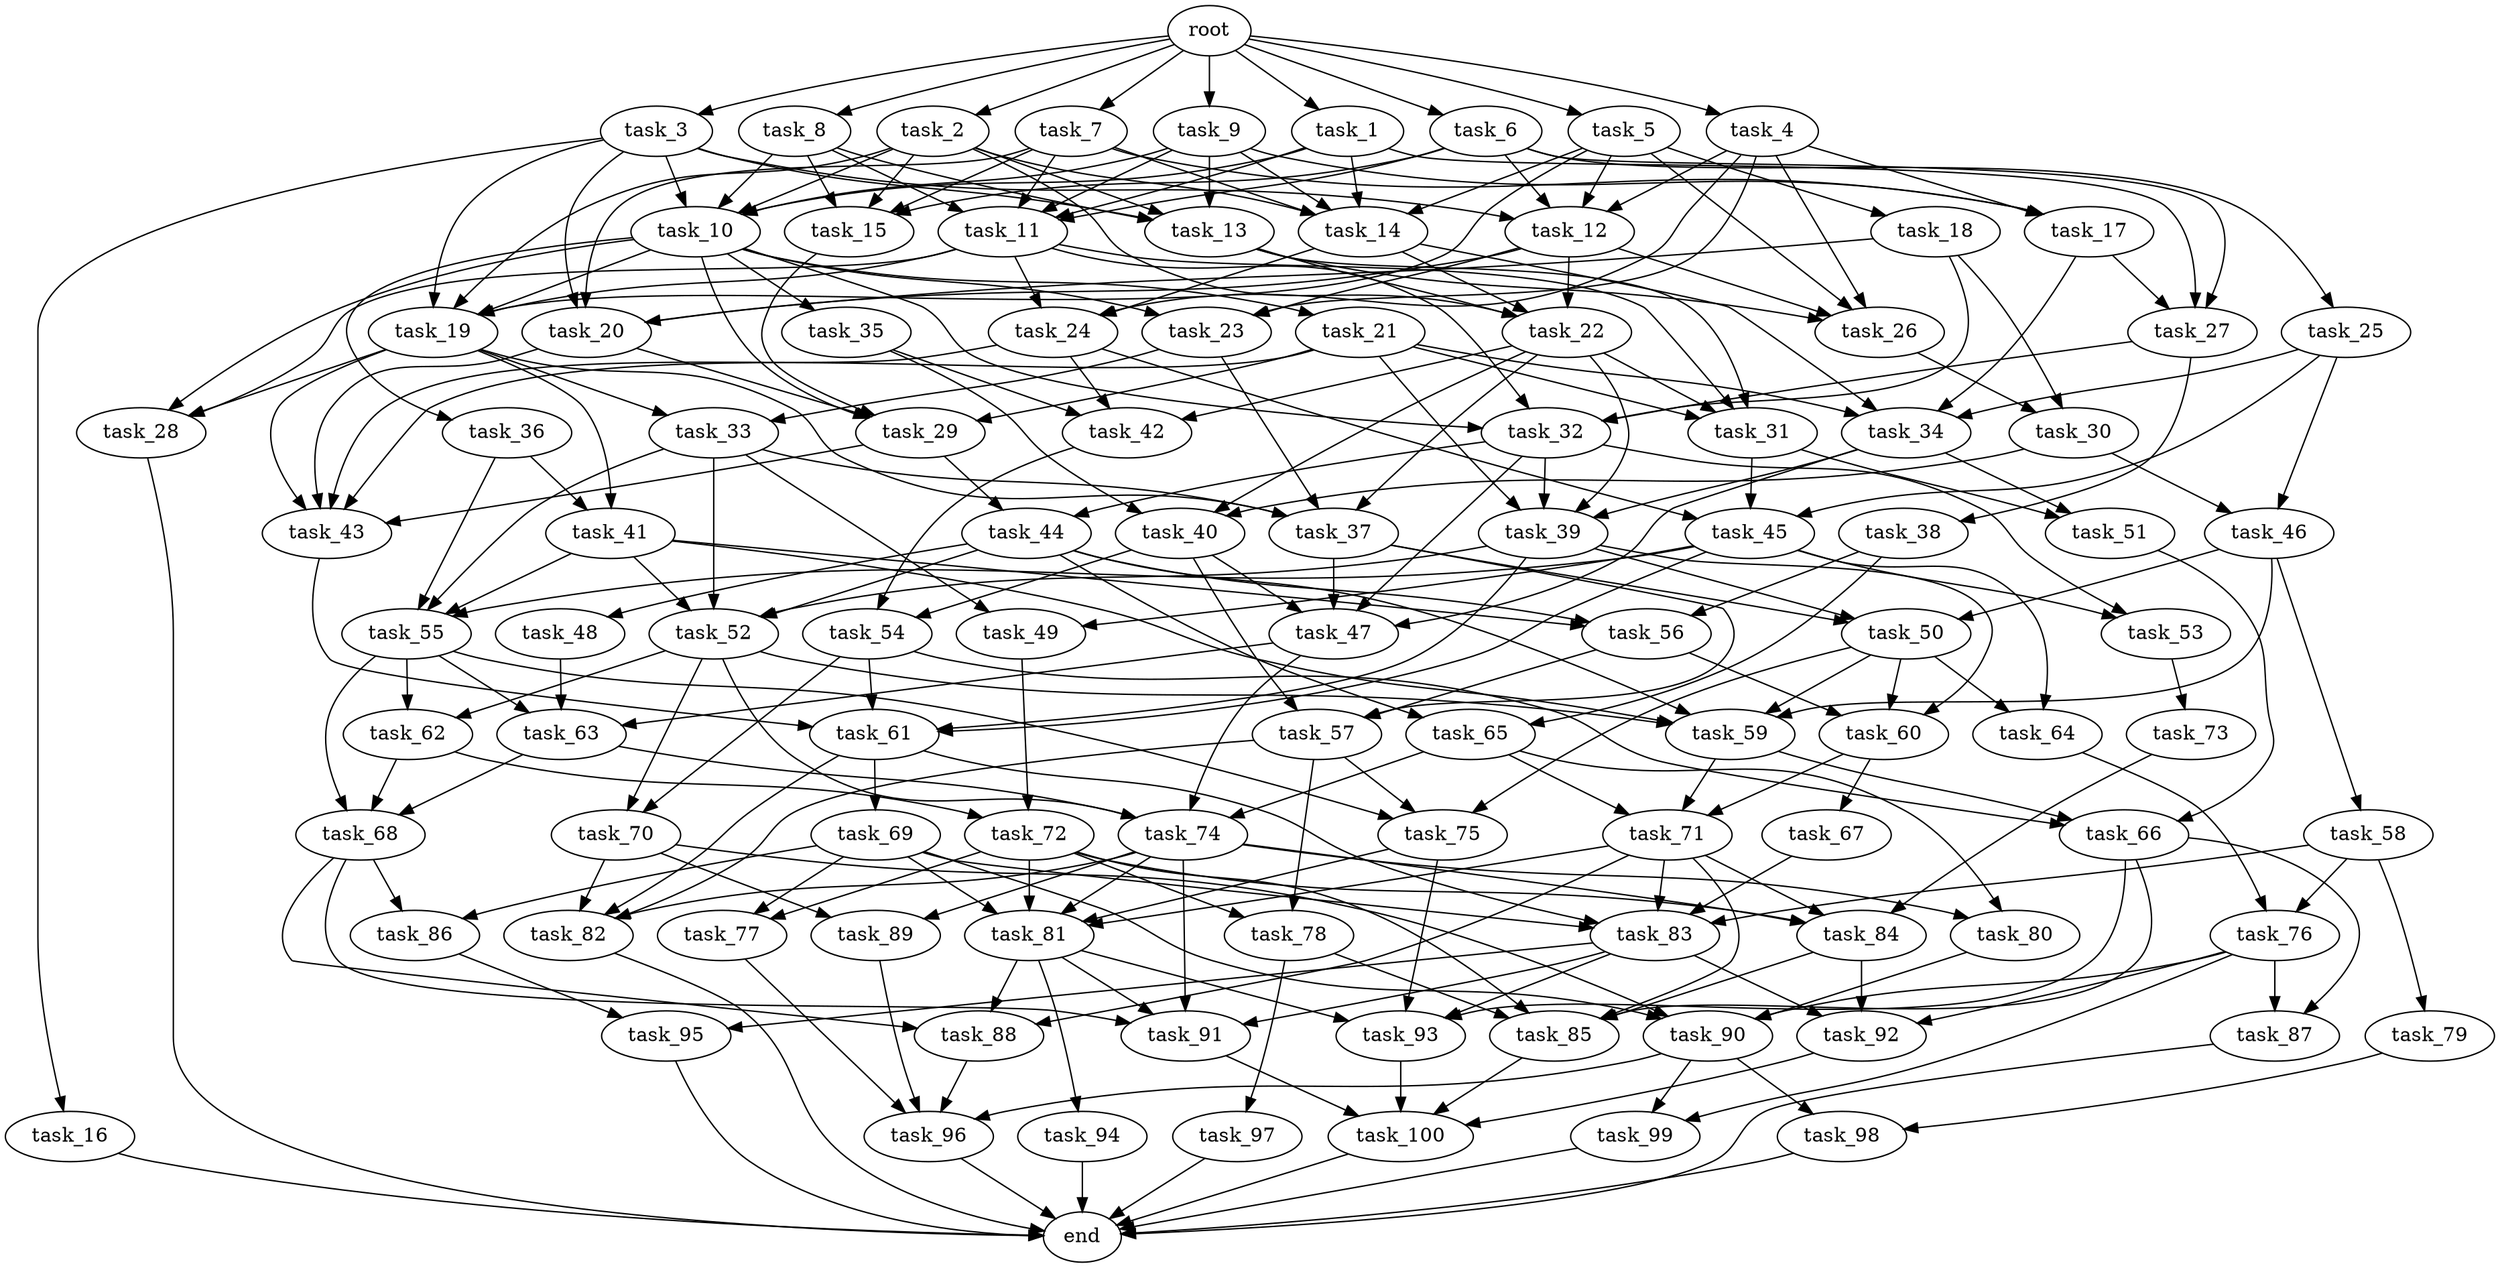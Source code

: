 digraph G {
  task_75 [size="8.725362e+11"];
  task_100 [size="6.519693e+11"];
  task_92 [size="1.465558e+11"];
  task_19 [size="6.494466e+11"];
  task_68 [size="4.832004e+11"];
  task_71 [size="3.415340e+11"];
  task_60 [size="2.581128e+11"];
  task_73 [size="6.313296e+11"];
  task_50 [size="5.617321e+11"];
  task_31 [size="7.571267e+11"];
  task_10 [size="3.663222e+11"];
  task_49 [size="6.275216e+11"];
  task_88 [size="7.488283e+11"];
  task_12 [size="4.726655e+11"];
  task_79 [size="8.850371e+10"];
  task_37 [size="4.811443e+11"];
  task_61 [size="6.771875e+11"];
  task_42 [size="4.768377e+11"];
  task_51 [size="1.043344e+11"];
  root [size="0.000000e+00"];
  task_56 [size="8.894172e+11"];
  task_95 [size="3.051597e+11"];
  task_22 [size="6.845225e+10"];
  task_32 [size="9.233925e+11"];
  task_25 [size="9.410596e+11"];
  task_99 [size="6.202351e+11"];
  task_96 [size="6.981816e+11"];
  task_36 [size="4.630978e+10"];
  task_16 [size="3.459955e+11"];
  task_33 [size="2.012162e+11"];
  task_27 [size="2.773168e+11"];
  task_89 [size="7.248550e+11"];
  end [size="0.000000e+00"];
  task_7 [size="8.119861e+11"];
  task_26 [size="1.972345e+11"];
  task_87 [size="2.253511e+10"];
  task_2 [size="3.141288e+11"];
  task_21 [size="8.092748e+11"];
  task_28 [size="2.076802e+11"];
  task_69 [size="4.110997e+09"];
  task_13 [size="3.225946e+11"];
  task_48 [size="7.258175e+11"];
  task_55 [size="2.754039e+11"];
  task_81 [size="3.828182e+11"];
  task_11 [size="5.967076e+11"];
  task_5 [size="8.715045e+11"];
  task_62 [size="2.735362e+11"];
  task_93 [size="2.097483e+11"];
  task_54 [size="2.213200e+11"];
  task_52 [size="5.284647e+11"];
  task_29 [size="7.659791e+11"];
  task_85 [size="9.772537e+10"];
  task_44 [size="6.908442e+11"];
  task_8 [size="2.138856e+11"];
  task_38 [size="7.972609e+11"];
  task_9 [size="5.023573e+11"];
  task_63 [size="6.765580e+11"];
  task_65 [size="9.138116e+11"];
  task_59 [size="2.619979e+11"];
  task_34 [size="7.417064e+11"];
  task_20 [size="8.342043e+11"];
  task_1 [size="5.632234e+11"];
  task_23 [size="3.409793e+11"];
  task_6 [size="8.752960e+11"];
  task_74 [size="9.621705e+11"];
  task_97 [size="8.850261e+11"];
  task_57 [size="7.784977e+11"];
  task_67 [size="3.437606e+11"];
  task_64 [size="3.247319e+11"];
  task_66 [size="8.876326e+11"];
  task_45 [size="2.146912e+11"];
  task_82 [size="9.547010e+11"];
  task_86 [size="5.081123e+11"];
  task_40 [size="4.429324e+11"];
  task_84 [size="7.344108e+11"];
  task_17 [size="7.259817e+11"];
  task_15 [size="8.081934e+11"];
  task_43 [size="6.678772e+11"];
  task_53 [size="7.597944e+11"];
  task_4 [size="5.215567e+10"];
  task_76 [size="3.040738e+11"];
  task_77 [size="7.345767e+11"];
  task_30 [size="2.895535e+11"];
  task_72 [size="5.321734e+11"];
  task_94 [size="8.407989e+11"];
  task_80 [size="1.658030e+11"];
  task_46 [size="9.650587e+11"];
  task_90 [size="6.103012e+11"];
  task_39 [size="2.853630e+11"];
  task_14 [size="8.655459e+10"];
  task_18 [size="4.625908e+10"];
  task_3 [size="2.718640e+11"];
  task_24 [size="1.014073e+11"];
  task_98 [size="7.203273e+11"];
  task_35 [size="3.309441e+11"];
  task_58 [size="8.031747e+11"];
  task_78 [size="2.137769e+11"];
  task_47 [size="4.793843e+11"];
  task_83 [size="5.229590e+11"];
  task_70 [size="9.177418e+11"];
  task_91 [size="6.820535e+11"];
  task_41 [size="3.569417e+11"];

  task_75 -> task_81 [size="7.656365e+07"];
  task_75 -> task_93 [size="5.243707e+07"];
  task_100 -> end [size="1.000000e-12"];
  task_92 -> task_100 [size="1.629923e+08"];
  task_19 -> task_37 [size="1.202861e+08"];
  task_19 -> task_41 [size="1.784709e+08"];
  task_19 -> task_28 [size="6.922673e+07"];
  task_19 -> task_43 [size="1.335754e+08"];
  task_19 -> task_33 [size="1.006081e+08"];
  task_68 -> task_91 [size="1.705134e+08"];
  task_68 -> task_88 [size="2.496094e+08"];
  task_68 -> task_86 [size="2.540562e+08"];
  task_71 -> task_88 [size="2.496094e+08"];
  task_71 -> task_81 [size="7.656365e+07"];
  task_71 -> task_83 [size="1.045918e+08"];
  task_71 -> task_85 [size="1.954507e+07"];
  task_71 -> task_84 [size="1.836027e+08"];
  task_60 -> task_71 [size="1.138447e+08"];
  task_60 -> task_67 [size="3.437606e+08"];
  task_73 -> task_84 [size="1.836027e+08"];
  task_50 -> task_75 [size="2.908454e+08"];
  task_50 -> task_60 [size="8.603761e+07"];
  task_50 -> task_59 [size="5.239958e+07"];
  task_50 -> task_64 [size="1.623660e+08"];
  task_31 -> task_45 [size="7.156372e+07"];
  task_31 -> task_51 [size="5.216718e+07"];
  task_10 -> task_36 [size="4.630978e+07"];
  task_10 -> task_19 [size="1.298893e+08"];
  task_10 -> task_23 [size="1.136598e+08"];
  task_10 -> task_21 [size="8.092748e+08"];
  task_10 -> task_28 [size="6.922673e+07"];
  task_10 -> task_35 [size="3.309441e+08"];
  task_10 -> task_29 [size="1.914948e+08"];
  task_10 -> task_32 [size="2.308481e+08"];
  task_49 -> task_72 [size="2.660867e+08"];
  task_88 -> task_96 [size="1.745454e+08"];
  task_12 -> task_22 [size="1.711306e+07"];
  task_12 -> task_20 [size="2.085511e+08"];
  task_12 -> task_26 [size="4.930862e+07"];
  task_12 -> task_23 [size="1.136598e+08"];
  task_79 -> task_98 [size="3.601637e+08"];
  task_37 -> task_50 [size="1.872440e+08"];
  task_37 -> task_47 [size="1.198461e+08"];
  task_37 -> task_57 [size="2.594992e+08"];
  task_61 -> task_69 [size="4.110997e+06"];
  task_61 -> task_82 [size="2.386753e+08"];
  task_61 -> task_83 [size="1.045918e+08"];
  task_42 -> task_54 [size="1.106600e+08"];
  task_51 -> task_66 [size="2.958775e+08"];
  root -> task_4 [size="1.000000e-12"];
  root -> task_7 [size="1.000000e-12"];
  root -> task_9 [size="1.000000e-12"];
  root -> task_1 [size="1.000000e-12"];
  root -> task_5 [size="1.000000e-12"];
  root -> task_2 [size="1.000000e-12"];
  root -> task_3 [size="1.000000e-12"];
  root -> task_6 [size="1.000000e-12"];
  root -> task_8 [size="1.000000e-12"];
  task_56 -> task_57 [size="2.594992e+08"];
  task_56 -> task_60 [size="8.603761e+07"];
  task_95 -> end [size="1.000000e-12"];
  task_22 -> task_31 [size="1.892817e+08"];
  task_22 -> task_37 [size="1.202861e+08"];
  task_22 -> task_39 [size="7.134075e+07"];
  task_22 -> task_40 [size="1.476441e+08"];
  task_22 -> task_42 [size="1.589459e+08"];
  task_32 -> task_39 [size="7.134075e+07"];
  task_32 -> task_53 [size="3.798972e+08"];
  task_32 -> task_47 [size="1.198461e+08"];
  task_32 -> task_44 [size="3.454221e+08"];
  task_25 -> task_34 [size="1.854266e+08"];
  task_25 -> task_45 [size="7.156372e+07"];
  task_25 -> task_46 [size="4.825294e+08"];
  task_99 -> end [size="1.000000e-12"];
  task_96 -> end [size="1.000000e-12"];
  task_36 -> task_41 [size="1.784709e+08"];
  task_36 -> task_55 [size="6.885098e+07"];
  task_16 -> end [size="1.000000e-12"];
  task_33 -> task_37 [size="1.202861e+08"];
  task_33 -> task_49 [size="3.137608e+08"];
  task_33 -> task_52 [size="1.321162e+08"];
  task_33 -> task_55 [size="6.885098e+07"];
  task_27 -> task_38 [size="7.972609e+08"];
  task_27 -> task_32 [size="2.308481e+08"];
  task_89 -> task_96 [size="1.745454e+08"];
  task_7 -> task_17 [size="2.419939e+08"];
  task_7 -> task_15 [size="2.020484e+08"];
  task_7 -> task_20 [size="2.085511e+08"];
  task_7 -> task_14 [size="1.731092e+07"];
  task_7 -> task_11 [size="1.193415e+08"];
  task_26 -> task_30 [size="1.447768e+08"];
  task_87 -> end [size="1.000000e-12"];
  task_2 -> task_13 [size="8.064865e+07"];
  task_2 -> task_14 [size="1.731092e+07"];
  task_2 -> task_19 [size="1.298893e+08"];
  task_2 -> task_10 [size="7.326444e+07"];
  task_2 -> task_22 [size="1.711306e+07"];
  task_2 -> task_15 [size="2.020484e+08"];
  task_21 -> task_31 [size="1.892817e+08"];
  task_21 -> task_34 [size="1.854266e+08"];
  task_21 -> task_43 [size="1.335754e+08"];
  task_21 -> task_39 [size="7.134075e+07"];
  task_21 -> task_29 [size="1.914948e+08"];
  task_28 -> end [size="1.000000e-12"];
  task_69 -> task_77 [size="3.672883e+08"];
  task_69 -> task_81 [size="7.656365e+07"];
  task_69 -> task_86 [size="2.540562e+08"];
  task_69 -> task_83 [size="1.045918e+08"];
  task_69 -> task_90 [size="1.525753e+08"];
  task_13 -> task_31 [size="1.892817e+08"];
  task_13 -> task_22 [size="1.711306e+07"];
  task_13 -> task_26 [size="4.930862e+07"];
  task_48 -> task_63 [size="2.255193e+08"];
  task_55 -> task_68 [size="1.610668e+08"];
  task_55 -> task_75 [size="2.908454e+08"];
  task_55 -> task_63 [size="2.255193e+08"];
  task_55 -> task_62 [size="1.367681e+08"];
  task_81 -> task_91 [size="1.705134e+08"];
  task_81 -> task_88 [size="2.496094e+08"];
  task_81 -> task_93 [size="5.243707e+07"];
  task_81 -> task_94 [size="8.407989e+08"];
  task_11 -> task_31 [size="1.892817e+08"];
  task_11 -> task_24 [size="3.380244e+07"];
  task_11 -> task_28 [size="6.922673e+07"];
  task_11 -> task_19 [size="1.298893e+08"];
  task_11 -> task_32 [size="2.308481e+08"];
  task_5 -> task_14 [size="1.731092e+07"];
  task_5 -> task_12 [size="1.181664e+08"];
  task_5 -> task_26 [size="4.930862e+07"];
  task_5 -> task_19 [size="1.298893e+08"];
  task_5 -> task_18 [size="4.625908e+07"];
  task_62 -> task_68 [size="1.610668e+08"];
  task_62 -> task_72 [size="2.660867e+08"];
  task_93 -> task_100 [size="1.629923e+08"];
  task_54 -> task_66 [size="2.958775e+08"];
  task_54 -> task_61 [size="1.692969e+08"];
  task_54 -> task_70 [size="4.588709e+08"];
  task_52 -> task_70 [size="4.588709e+08"];
  task_52 -> task_62 [size="1.367681e+08"];
  task_52 -> task_59 [size="5.239958e+07"];
  task_52 -> task_74 [size="2.405426e+08"];
  task_29 -> task_43 [size="1.335754e+08"];
  task_29 -> task_44 [size="3.454221e+08"];
  task_85 -> task_100 [size="1.629923e+08"];
  task_44 -> task_48 [size="7.258175e+08"];
  task_44 -> task_52 [size="1.321162e+08"];
  task_44 -> task_56 [size="2.964724e+08"];
  task_44 -> task_65 [size="4.569058e+08"];
  task_44 -> task_59 [size="5.239958e+07"];
  task_8 -> task_13 [size="8.064865e+07"];
  task_8 -> task_15 [size="2.020484e+08"];
  task_8 -> task_11 [size="1.193415e+08"];
  task_8 -> task_10 [size="7.326444e+07"];
  task_38 -> task_56 [size="2.964724e+08"];
  task_38 -> task_65 [size="4.569058e+08"];
  task_9 -> task_13 [size="8.064865e+07"];
  task_9 -> task_10 [size="7.326444e+07"];
  task_9 -> task_14 [size="1.731092e+07"];
  task_9 -> task_11 [size="1.193415e+08"];
  task_9 -> task_17 [size="2.419939e+08"];
  task_63 -> task_68 [size="1.610668e+08"];
  task_63 -> task_74 [size="2.405426e+08"];
  task_65 -> task_80 [size="8.290150e+07"];
  task_65 -> task_71 [size="1.138447e+08"];
  task_65 -> task_74 [size="2.405426e+08"];
  task_59 -> task_66 [size="2.958775e+08"];
  task_59 -> task_71 [size="1.138447e+08"];
  task_34 -> task_39 [size="7.134075e+07"];
  task_34 -> task_51 [size="5.216718e+07"];
  task_34 -> task_47 [size="1.198461e+08"];
  task_20 -> task_43 [size="1.335754e+08"];
  task_20 -> task_29 [size="1.914948e+08"];
  task_1 -> task_27 [size="9.243892e+07"];
  task_1 -> task_14 [size="1.731092e+07"];
  task_1 -> task_11 [size="1.193415e+08"];
  task_1 -> task_10 [size="7.326444e+07"];
  task_23 -> task_37 [size="1.202861e+08"];
  task_23 -> task_33 [size="1.006081e+08"];
  task_6 -> task_25 [size="9.410596e+08"];
  task_6 -> task_15 [size="2.020484e+08"];
  task_6 -> task_12 [size="1.181664e+08"];
  task_6 -> task_11 [size="1.193415e+08"];
  task_6 -> task_27 [size="9.243892e+07"];
  task_74 -> task_82 [size="2.386753e+08"];
  task_74 -> task_84 [size="1.836027e+08"];
  task_74 -> task_91 [size="1.705134e+08"];
  task_74 -> task_80 [size="8.290150e+07"];
  task_74 -> task_81 [size="7.656365e+07"];
  task_74 -> task_89 [size="3.624275e+08"];
  task_97 -> end [size="1.000000e-12"];
  task_57 -> task_75 [size="2.908454e+08"];
  task_57 -> task_78 [size="1.068884e+08"];
  task_57 -> task_82 [size="2.386753e+08"];
  task_67 -> task_83 [size="1.045918e+08"];
  task_64 -> task_76 [size="1.520369e+08"];
  task_66 -> task_85 [size="1.954507e+07"];
  task_66 -> task_87 [size="1.126756e+07"];
  task_66 -> task_93 [size="5.243707e+07"];
  task_45 -> task_49 [size="3.137608e+08"];
  task_45 -> task_61 [size="1.692969e+08"];
  task_45 -> task_53 [size="3.798972e+08"];
  task_45 -> task_55 [size="6.885098e+07"];
  task_45 -> task_64 [size="1.623660e+08"];
  task_82 -> end [size="1.000000e-12"];
  task_86 -> task_95 [size="1.525799e+08"];
  task_40 -> task_54 [size="1.106600e+08"];
  task_40 -> task_47 [size="1.198461e+08"];
  task_40 -> task_57 [size="2.594992e+08"];
  task_84 -> task_92 [size="4.885193e+07"];
  task_84 -> task_85 [size="1.954507e+07"];
  task_17 -> task_34 [size="1.854266e+08"];
  task_17 -> task_27 [size="9.243892e+07"];
  task_15 -> task_29 [size="1.914948e+08"];
  task_43 -> task_61 [size="1.692969e+08"];
  task_53 -> task_73 [size="6.313296e+08"];
  task_4 -> task_17 [size="2.419939e+08"];
  task_4 -> task_12 [size="1.181664e+08"];
  task_4 -> task_26 [size="4.930862e+07"];
  task_4 -> task_23 [size="1.136598e+08"];
  task_4 -> task_24 [size="3.380244e+07"];
  task_76 -> task_99 [size="3.101176e+08"];
  task_76 -> task_92 [size="4.885193e+07"];
  task_76 -> task_87 [size="1.126756e+07"];
  task_76 -> task_90 [size="1.525753e+08"];
  task_77 -> task_96 [size="1.745454e+08"];
  task_30 -> task_40 [size="1.476441e+08"];
  task_30 -> task_46 [size="4.825294e+08"];
  task_72 -> task_77 [size="3.672883e+08"];
  task_72 -> task_78 [size="1.068884e+08"];
  task_72 -> task_81 [size="7.656365e+07"];
  task_72 -> task_85 [size="1.954507e+07"];
  task_72 -> task_84 [size="1.836027e+08"];
  task_94 -> end [size="1.000000e-12"];
  task_80 -> task_90 [size="1.525753e+08"];
  task_46 -> task_50 [size="1.872440e+08"];
  task_46 -> task_58 [size="8.031747e+08"];
  task_46 -> task_59 [size="5.239958e+07"];
  task_90 -> task_98 [size="3.601637e+08"];
  task_90 -> task_99 [size="3.101176e+08"];
  task_90 -> task_96 [size="1.745454e+08"];
  task_39 -> task_50 [size="1.872440e+08"];
  task_39 -> task_61 [size="1.692969e+08"];
  task_39 -> task_52 [size="1.321162e+08"];
  task_39 -> task_60 [size="8.603761e+07"];
  task_14 -> task_34 [size="1.854266e+08"];
  task_14 -> task_22 [size="1.711306e+07"];
  task_14 -> task_24 [size="3.380244e+07"];
  task_18 -> task_20 [size="2.085511e+08"];
  task_18 -> task_30 [size="1.447768e+08"];
  task_18 -> task_32 [size="2.308481e+08"];
  task_3 -> task_13 [size="8.064865e+07"];
  task_3 -> task_16 [size="3.459955e+08"];
  task_3 -> task_20 [size="2.085511e+08"];
  task_3 -> task_19 [size="1.298893e+08"];
  task_3 -> task_10 [size="7.326444e+07"];
  task_3 -> task_12 [size="1.181664e+08"];
  task_24 -> task_45 [size="7.156372e+07"];
  task_24 -> task_42 [size="1.589459e+08"];
  task_24 -> task_43 [size="1.335754e+08"];
  task_98 -> end [size="1.000000e-12"];
  task_35 -> task_42 [size="1.589459e+08"];
  task_35 -> task_40 [size="1.476441e+08"];
  task_58 -> task_76 [size="1.520369e+08"];
  task_58 -> task_83 [size="1.045918e+08"];
  task_58 -> task_79 [size="8.850371e+07"];
  task_78 -> task_85 [size="1.954507e+07"];
  task_78 -> task_97 [size="8.850261e+08"];
  task_47 -> task_63 [size="2.255193e+08"];
  task_47 -> task_74 [size="2.405426e+08"];
  task_83 -> task_91 [size="1.705134e+08"];
  task_83 -> task_92 [size="4.885193e+07"];
  task_83 -> task_95 [size="1.525799e+08"];
  task_83 -> task_93 [size="5.243707e+07"];
  task_70 -> task_82 [size="2.386753e+08"];
  task_70 -> task_89 [size="3.624275e+08"];
  task_70 -> task_90 [size="1.525753e+08"];
  task_91 -> task_100 [size="1.629923e+08"];
  task_41 -> task_52 [size="1.321162e+08"];
  task_41 -> task_56 [size="2.964724e+08"];
  task_41 -> task_55 [size="6.885098e+07"];
  task_41 -> task_59 [size="5.239958e+07"];
}
